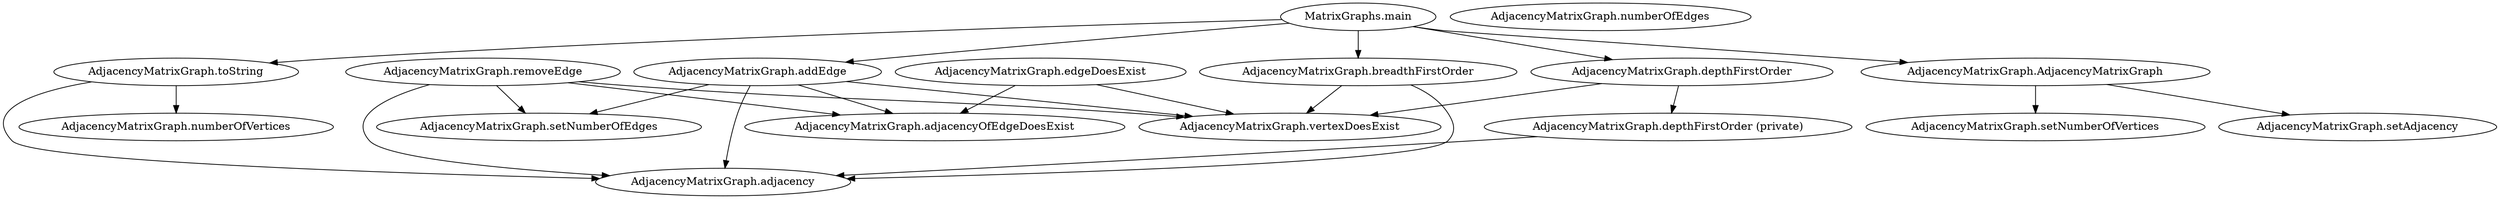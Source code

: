 digraph CallGraph {
    // Nodes
    "MatrixGraphs.main" [label="MatrixGraphs.main"];
    "AdjacencyMatrixGraph.AdjacencyMatrixGraph" [label="AdjacencyMatrixGraph.AdjacencyMatrixGraph"];
    "AdjacencyMatrixGraph.addEdge" [label="AdjacencyMatrixGraph.addEdge"];
    "AdjacencyMatrixGraph.depthFirstOrder" [label="AdjacencyMatrixGraph.depthFirstOrder"];
    "AdjacencyMatrixGraph.breadthFirstOrder" [label="AdjacencyMatrixGraph.breadthFirstOrder"];
    "AdjacencyMatrixGraph.toString" [label="AdjacencyMatrixGraph.toString"];
    "AdjacencyMatrixGraph.removeEdge" [label="AdjacencyMatrixGraph.removeEdge"];
    "AdjacencyMatrixGraph.numberOfVertices" [label="AdjacencyMatrixGraph.numberOfVertices"];
    "AdjacencyMatrixGraph.numberOfEdges" [label="AdjacencyMatrixGraph.numberOfEdges"];
    "AdjacencyMatrixGraph.vertexDoesExist" [label="AdjacencyMatrixGraph.vertexDoesExist"];
    "AdjacencyMatrixGraph.edgeDoesExist" [label="AdjacencyMatrixGraph.edgeDoesExist"];
    "AdjacencyMatrixGraph.setAdjacency" [label="AdjacencyMatrixGraph.setAdjacency"];
    "AdjacencyMatrixGraph.adjacencyOfEdgeDoesExist" [label="AdjacencyMatrixGraph.adjacencyOfEdgeDoesExist"];
    "AdjacencyMatrixGraph.adjacency" [label="AdjacencyMatrixGraph.adjacency"];
    "AdjacencyMatrixGraph.setNumberOfEdges" [label="AdjacencyMatrixGraph.setNumberOfEdges"];
    "AdjacencyMatrixGraph.setNumberOfVertices" [label="AdjacencyMatrixGraph.setNumberOfVertices"];
    "AdjacencyMatrixGraph.depthFirstOrder_private" [label="AdjacencyMatrixGraph.depthFirstOrder (private)"];

    // Edges
    "MatrixGraphs.main" -> "AdjacencyMatrixGraph.AdjacencyMatrixGraph";
    "MatrixGraphs.main" -> "AdjacencyMatrixGraph.addEdge";
    "MatrixGraphs.main" -> "AdjacencyMatrixGraph.depthFirstOrder";
    "MatrixGraphs.main" -> "AdjacencyMatrixGraph.breadthFirstOrder";
    "MatrixGraphs.main" -> "AdjacencyMatrixGraph.toString";

    "AdjacencyMatrixGraph.AdjacencyMatrixGraph" -> "AdjacencyMatrixGraph.setNumberOfVertices";
    "AdjacencyMatrixGraph.AdjacencyMatrixGraph" -> "AdjacencyMatrixGraph.setAdjacency";
    "AdjacencyMatrixGraph.addEdge" -> "AdjacencyMatrixGraph.vertexDoesExist";
    "AdjacencyMatrixGraph.addEdge" -> "AdjacencyMatrixGraph.adjacencyOfEdgeDoesExist";
    "AdjacencyMatrixGraph.addEdge" -> "AdjacencyMatrixGraph.adjacency";
    "AdjacencyMatrixGraph.addEdge" -> "AdjacencyMatrixGraph.setNumberOfEdges";

    "AdjacencyMatrixGraph.depthFirstOrder" -> "AdjacencyMatrixGraph.vertexDoesExist";
    "AdjacencyMatrixGraph.depthFirstOrder" -> "AdjacencyMatrixGraph.depthFirstOrder_private";

    "AdjacencyMatrixGraph.depthFirstOrder_private" -> "AdjacencyMatrixGraph.adjacency";

    "AdjacencyMatrixGraph.breadthFirstOrder" -> "AdjacencyMatrixGraph.vertexDoesExist";
    "AdjacencyMatrixGraph.breadthFirstOrder" -> "AdjacencyMatrixGraph.adjacency";

    "AdjacencyMatrixGraph.removeEdge" -> "AdjacencyMatrixGraph.vertexDoesExist";
    "AdjacencyMatrixGraph.removeEdge" -> "AdjacencyMatrixGraph.adjacencyOfEdgeDoesExist";
    "AdjacencyMatrixGraph.removeEdge" -> "AdjacencyMatrixGraph.adjacency";
    "AdjacencyMatrixGraph.removeEdge" -> "AdjacencyMatrixGraph.setNumberOfEdges";

    "AdjacencyMatrixGraph.edgeDoesExist" -> "AdjacencyMatrixGraph.vertexDoesExist";
    "AdjacencyMatrixGraph.edgeDoesExist" -> "AdjacencyMatrixGraph.adjacencyOfEdgeDoesExist";

    "AdjacencyMatrixGraph.toString" -> "AdjacencyMatrixGraph.numberOfVertices";
    "AdjacencyMatrixGraph.toString" -> "AdjacencyMatrixGraph.adjacency";
}

